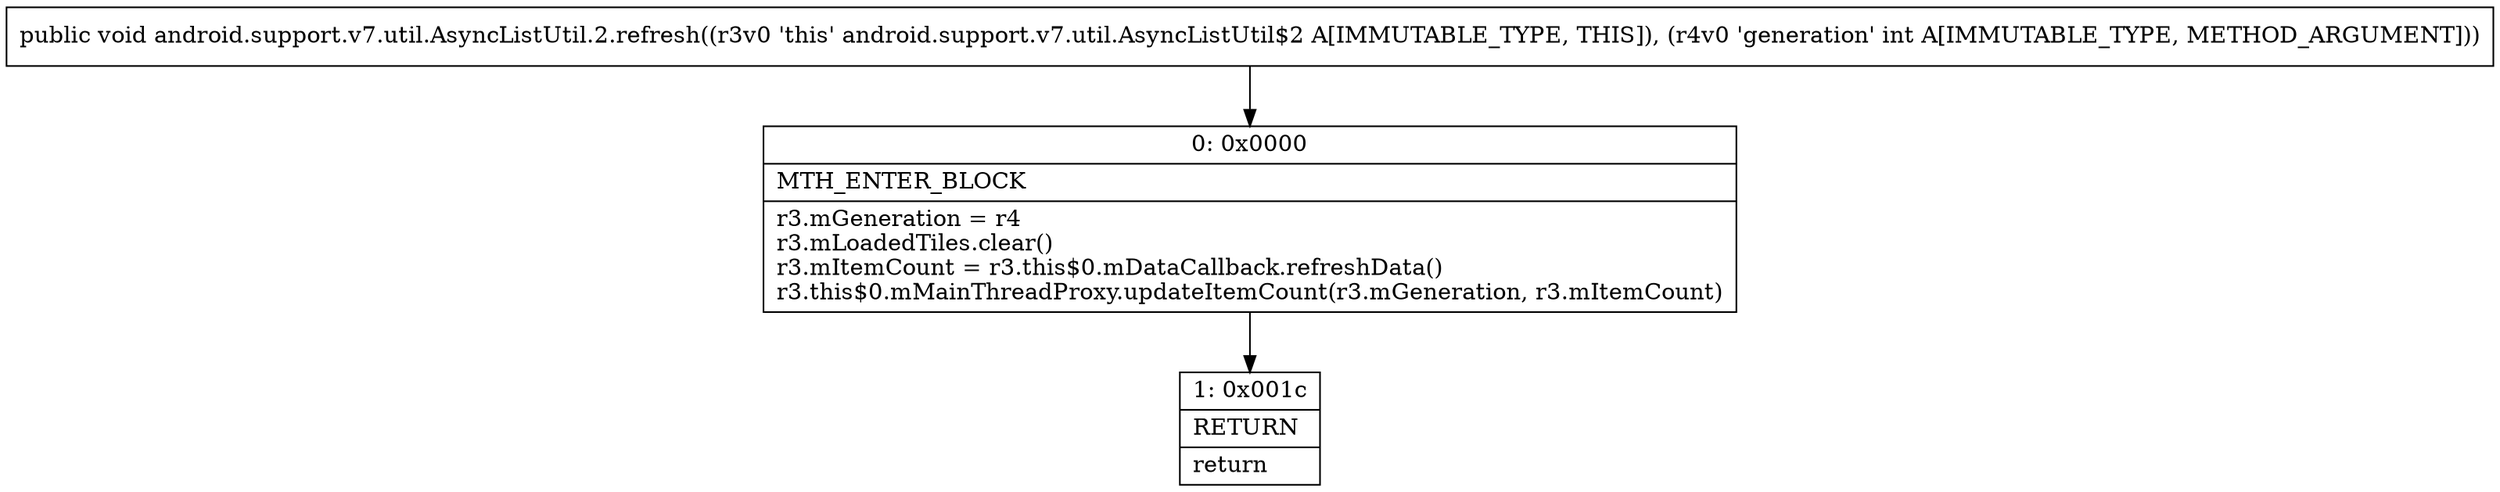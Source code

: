 digraph "CFG forandroid.support.v7.util.AsyncListUtil.2.refresh(I)V" {
Node_0 [shape=record,label="{0\:\ 0x0000|MTH_ENTER_BLOCK\l|r3.mGeneration = r4\lr3.mLoadedTiles.clear()\lr3.mItemCount = r3.this$0.mDataCallback.refreshData()\lr3.this$0.mMainThreadProxy.updateItemCount(r3.mGeneration, r3.mItemCount)\l}"];
Node_1 [shape=record,label="{1\:\ 0x001c|RETURN\l|return\l}"];
MethodNode[shape=record,label="{public void android.support.v7.util.AsyncListUtil.2.refresh((r3v0 'this' android.support.v7.util.AsyncListUtil$2 A[IMMUTABLE_TYPE, THIS]), (r4v0 'generation' int A[IMMUTABLE_TYPE, METHOD_ARGUMENT])) }"];
MethodNode -> Node_0;
Node_0 -> Node_1;
}

